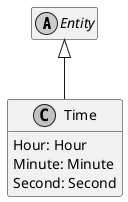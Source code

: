 ﻿@startuml
skinparam monochrome true
hide empty members

abstract class Entity {
}

Entity <|-- Time

class Time {
    Hour: Hour
    Minute: Minute
    Second: Second
}

@enduml
